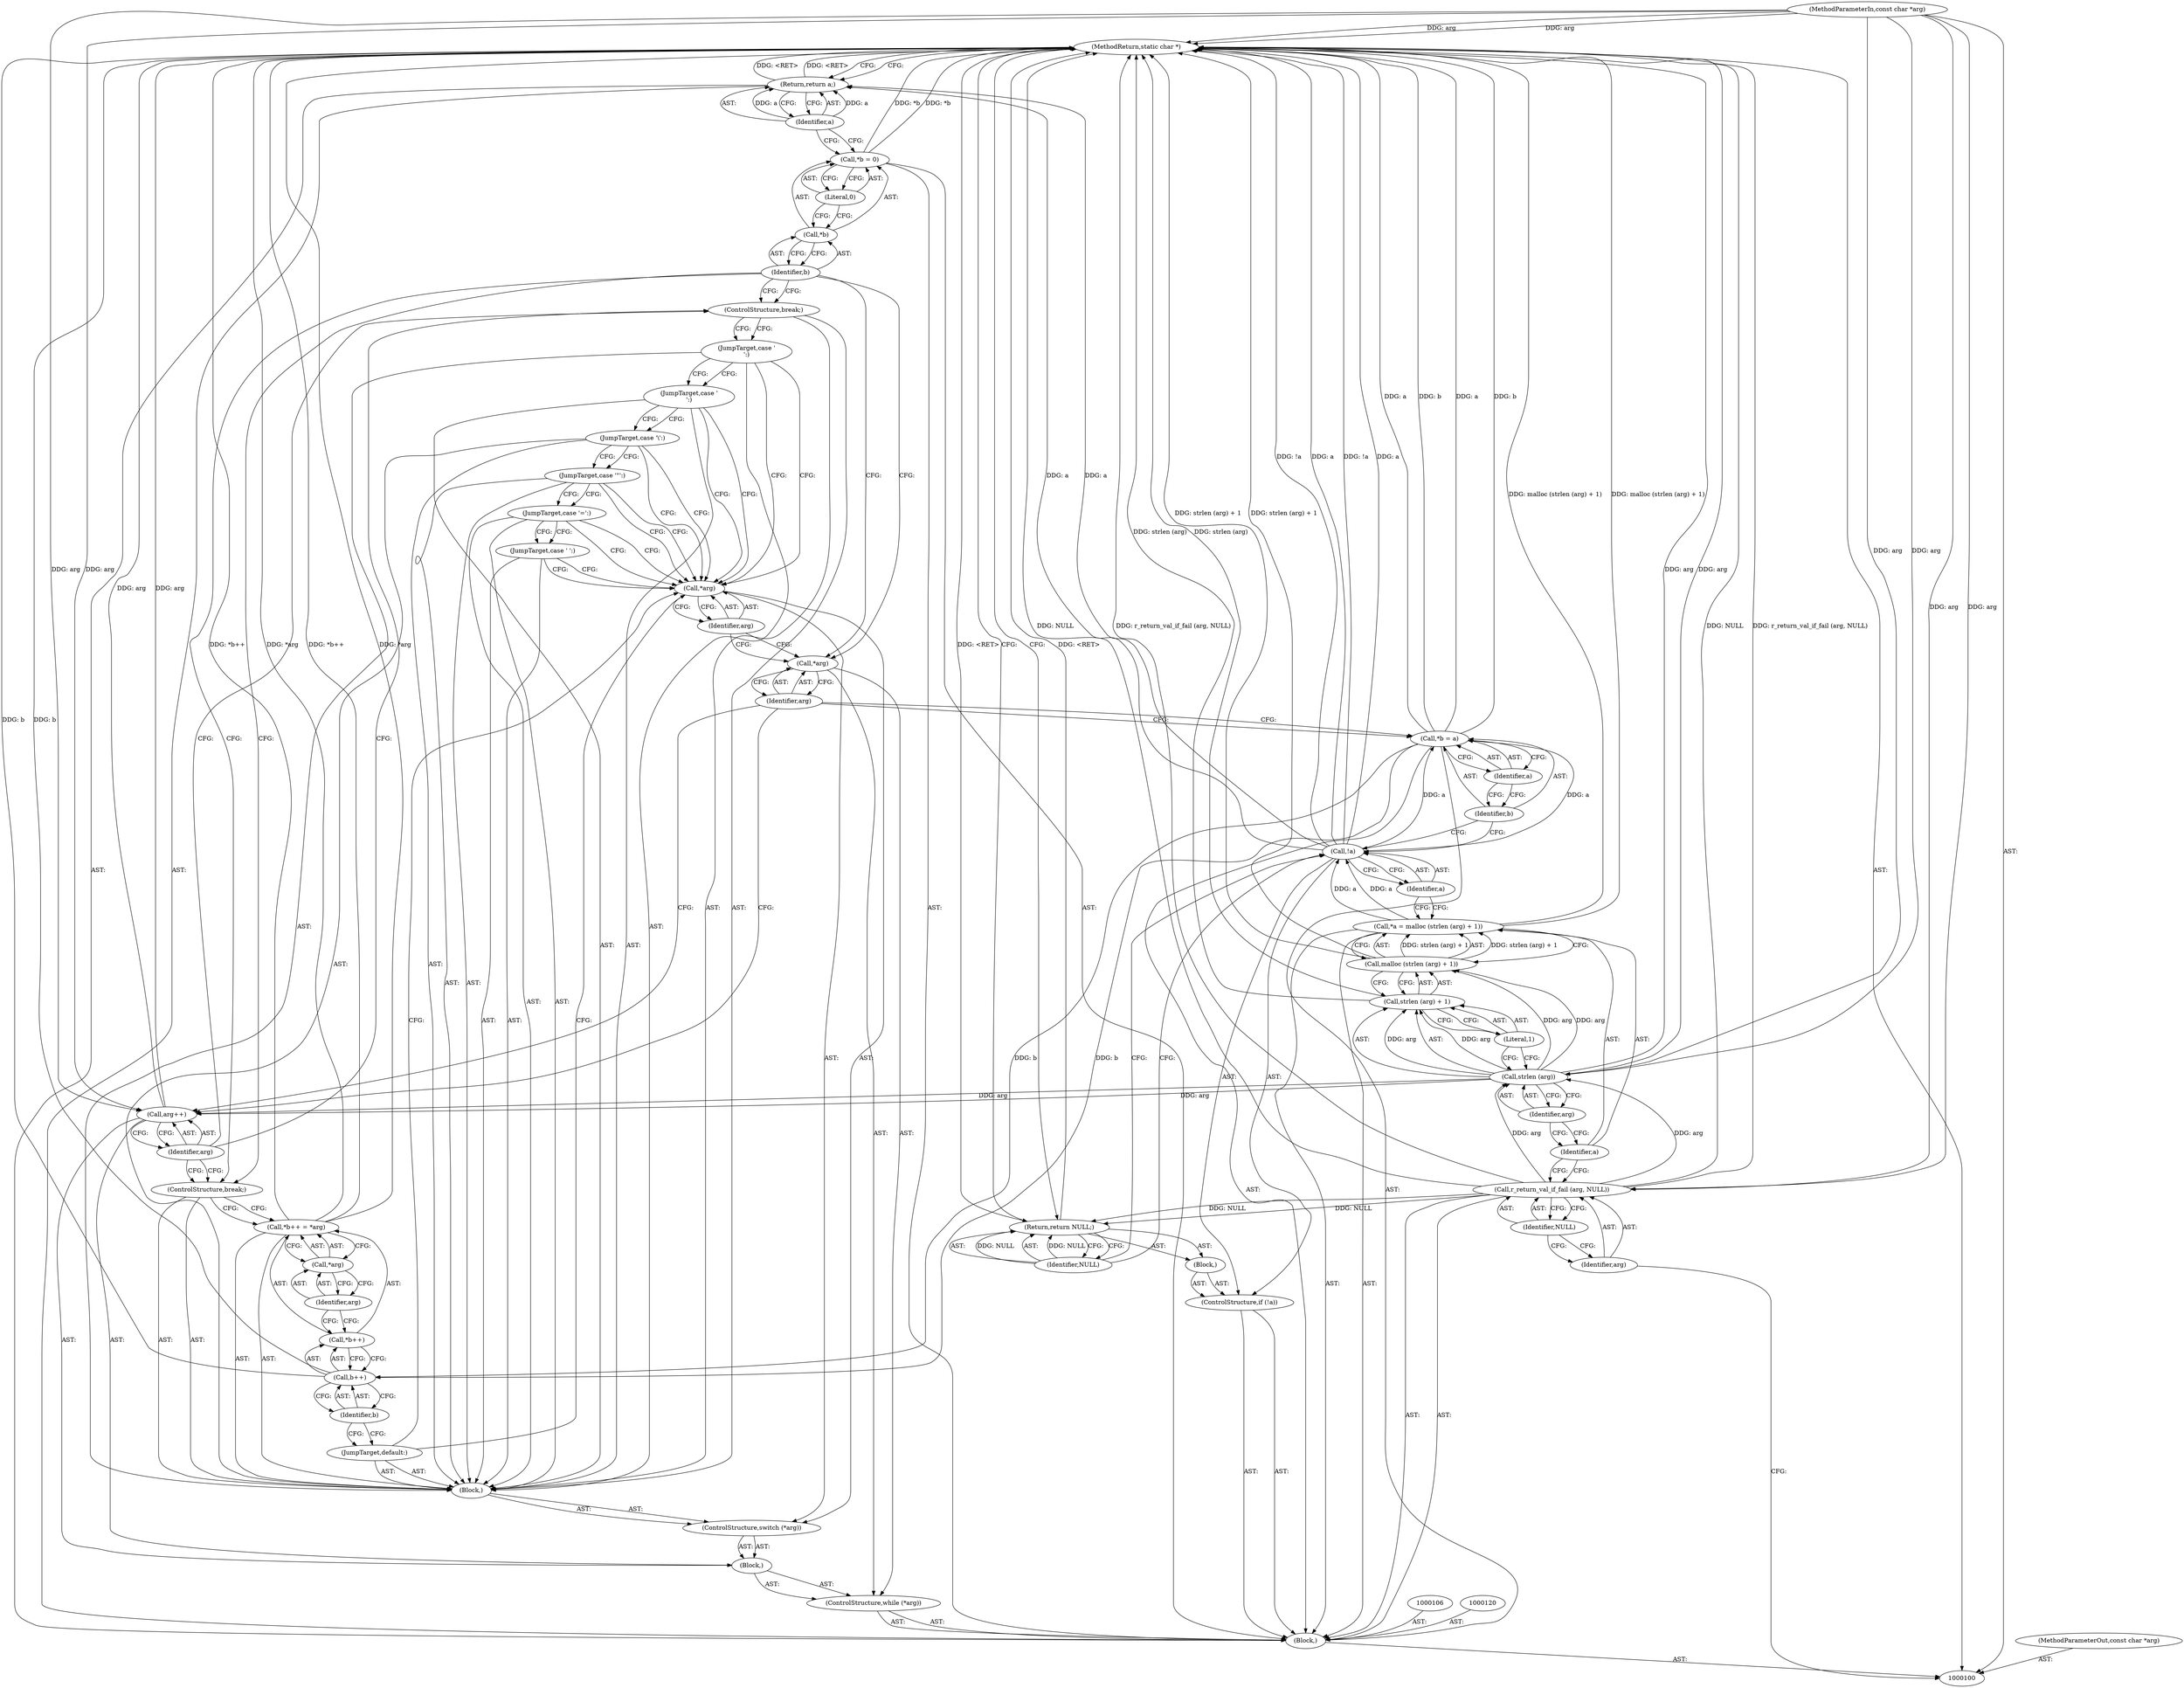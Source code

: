 digraph "0_radare2_5411543a310a470b1257fb93273cdd6e8dfcb3af" {
"1000155" [label="(MethodReturn,static char *)"];
"1000101" [label="(MethodParameterIn,const char *arg)"];
"1000198" [label="(MethodParameterOut,const char *arg)"];
"1000102" [label="(Block,)"];
"1000132" [label="(JumpTarget,case ' ':)"];
"1000133" [label="(JumpTarget,case '=':)"];
"1000134" [label="(JumpTarget,case '\"':)"];
"1000135" [label="(JumpTarget,case '\\':)"];
"1000136" [label="(JumpTarget,case '\r':)"];
"1000137" [label="(JumpTarget,case '\n':)"];
"1000138" [label="(ControlStructure,break;)"];
"1000139" [label="(JumpTarget,default:)"];
"1000144" [label="(Call,*arg)"];
"1000145" [label="(Identifier,arg)"];
"1000140" [label="(Call,*b++ = *arg)"];
"1000141" [label="(Call,*b++)"];
"1000142" [label="(Call,b++)"];
"1000143" [label="(Identifier,b)"];
"1000146" [label="(ControlStructure,break;)"];
"1000103" [label="(Call,r_return_val_if_fail (arg, NULL))"];
"1000104" [label="(Identifier,arg)"];
"1000105" [label="(Identifier,NULL)"];
"1000147" [label="(Call,arg++)"];
"1000148" [label="(Identifier,arg)"];
"1000149" [label="(Call,*b = 0)"];
"1000150" [label="(Call,*b)"];
"1000151" [label="(Identifier,b)"];
"1000152" [label="(Literal,0)"];
"1000153" [label="(Return,return a;)"];
"1000154" [label="(Identifier,a)"];
"1000109" [label="(Call,malloc (strlen (arg) + 1))"];
"1000110" [label="(Call,strlen (arg) + 1)"];
"1000111" [label="(Call,strlen (arg))"];
"1000112" [label="(Identifier,arg)"];
"1000113" [label="(Literal,1)"];
"1000107" [label="(Call,*a = malloc (strlen (arg) + 1))"];
"1000108" [label="(Identifier,a)"];
"1000114" [label="(ControlStructure,if (!a))"];
"1000115" [label="(Call,!a)"];
"1000116" [label="(Identifier,a)"];
"1000117" [label="(Block,)"];
"1000118" [label="(Return,return NULL;)"];
"1000119" [label="(Identifier,NULL)"];
"1000123" [label="(Identifier,a)"];
"1000121" [label="(Call,*b = a)"];
"1000122" [label="(Identifier,b)"];
"1000124" [label="(ControlStructure,while (*arg))"];
"1000127" [label="(Block,)"];
"1000125" [label="(Call,*arg)"];
"1000126" [label="(Identifier,arg)"];
"1000129" [label="(Call,*arg)"];
"1000130" [label="(Identifier,arg)"];
"1000131" [label="(Block,)"];
"1000128" [label="(ControlStructure,switch (*arg))"];
"1000155" -> "1000100"  [label="AST: "];
"1000155" -> "1000118"  [label="CFG: "];
"1000155" -> "1000153"  [label="CFG: "];
"1000153" -> "1000155"  [label="DDG: <RET>"];
"1000118" -> "1000155"  [label="DDG: <RET>"];
"1000103" -> "1000155"  [label="DDG: NULL"];
"1000103" -> "1000155"  [label="DDG: r_return_val_if_fail (arg, NULL)"];
"1000111" -> "1000155"  [label="DDG: arg"];
"1000149" -> "1000155"  [label="DDG: *b"];
"1000107" -> "1000155"  [label="DDG: malloc (strlen (arg) + 1)"];
"1000121" -> "1000155"  [label="DDG: a"];
"1000121" -> "1000155"  [label="DDG: b"];
"1000140" -> "1000155"  [label="DDG: *b++"];
"1000140" -> "1000155"  [label="DDG: *arg"];
"1000115" -> "1000155"  [label="DDG: !a"];
"1000115" -> "1000155"  [label="DDG: a"];
"1000147" -> "1000155"  [label="DDG: arg"];
"1000101" -> "1000155"  [label="DDG: arg"];
"1000109" -> "1000155"  [label="DDG: strlen (arg) + 1"];
"1000142" -> "1000155"  [label="DDG: b"];
"1000110" -> "1000155"  [label="DDG: strlen (arg)"];
"1000101" -> "1000100"  [label="AST: "];
"1000101" -> "1000155"  [label="DDG: arg"];
"1000101" -> "1000103"  [label="DDG: arg"];
"1000101" -> "1000111"  [label="DDG: arg"];
"1000101" -> "1000147"  [label="DDG: arg"];
"1000198" -> "1000100"  [label="AST: "];
"1000102" -> "1000100"  [label="AST: "];
"1000103" -> "1000102"  [label="AST: "];
"1000106" -> "1000102"  [label="AST: "];
"1000107" -> "1000102"  [label="AST: "];
"1000114" -> "1000102"  [label="AST: "];
"1000120" -> "1000102"  [label="AST: "];
"1000121" -> "1000102"  [label="AST: "];
"1000124" -> "1000102"  [label="AST: "];
"1000149" -> "1000102"  [label="AST: "];
"1000153" -> "1000102"  [label="AST: "];
"1000132" -> "1000131"  [label="AST: "];
"1000132" -> "1000129"  [label="CFG: "];
"1000133" -> "1000132"  [label="CFG: "];
"1000133" -> "1000131"  [label="AST: "];
"1000133" -> "1000129"  [label="CFG: "];
"1000133" -> "1000132"  [label="CFG: "];
"1000134" -> "1000133"  [label="CFG: "];
"1000134" -> "1000131"  [label="AST: "];
"1000134" -> "1000129"  [label="CFG: "];
"1000134" -> "1000133"  [label="CFG: "];
"1000135" -> "1000134"  [label="CFG: "];
"1000135" -> "1000131"  [label="AST: "];
"1000135" -> "1000129"  [label="CFG: "];
"1000135" -> "1000134"  [label="CFG: "];
"1000136" -> "1000135"  [label="CFG: "];
"1000136" -> "1000131"  [label="AST: "];
"1000136" -> "1000129"  [label="CFG: "];
"1000136" -> "1000135"  [label="CFG: "];
"1000137" -> "1000136"  [label="CFG: "];
"1000137" -> "1000131"  [label="AST: "];
"1000137" -> "1000129"  [label="CFG: "];
"1000137" -> "1000136"  [label="CFG: "];
"1000138" -> "1000137"  [label="CFG: "];
"1000138" -> "1000131"  [label="AST: "];
"1000138" -> "1000137"  [label="CFG: "];
"1000148" -> "1000138"  [label="CFG: "];
"1000151" -> "1000138"  [label="CFG: "];
"1000139" -> "1000131"  [label="AST: "];
"1000139" -> "1000129"  [label="CFG: "];
"1000143" -> "1000139"  [label="CFG: "];
"1000144" -> "1000140"  [label="AST: "];
"1000144" -> "1000145"  [label="CFG: "];
"1000145" -> "1000144"  [label="AST: "];
"1000140" -> "1000144"  [label="CFG: "];
"1000145" -> "1000144"  [label="AST: "];
"1000145" -> "1000141"  [label="CFG: "];
"1000144" -> "1000145"  [label="CFG: "];
"1000140" -> "1000131"  [label="AST: "];
"1000140" -> "1000144"  [label="CFG: "];
"1000141" -> "1000140"  [label="AST: "];
"1000144" -> "1000140"  [label="AST: "];
"1000146" -> "1000140"  [label="CFG: "];
"1000140" -> "1000155"  [label="DDG: *b++"];
"1000140" -> "1000155"  [label="DDG: *arg"];
"1000141" -> "1000140"  [label="AST: "];
"1000141" -> "1000142"  [label="CFG: "];
"1000142" -> "1000141"  [label="AST: "];
"1000145" -> "1000141"  [label="CFG: "];
"1000142" -> "1000141"  [label="AST: "];
"1000142" -> "1000143"  [label="CFG: "];
"1000143" -> "1000142"  [label="AST: "];
"1000141" -> "1000142"  [label="CFG: "];
"1000142" -> "1000155"  [label="DDG: b"];
"1000121" -> "1000142"  [label="DDG: b"];
"1000143" -> "1000142"  [label="AST: "];
"1000143" -> "1000139"  [label="CFG: "];
"1000142" -> "1000143"  [label="CFG: "];
"1000146" -> "1000131"  [label="AST: "];
"1000146" -> "1000140"  [label="CFG: "];
"1000148" -> "1000146"  [label="CFG: "];
"1000151" -> "1000146"  [label="CFG: "];
"1000103" -> "1000102"  [label="AST: "];
"1000103" -> "1000105"  [label="CFG: "];
"1000104" -> "1000103"  [label="AST: "];
"1000105" -> "1000103"  [label="AST: "];
"1000108" -> "1000103"  [label="CFG: "];
"1000103" -> "1000155"  [label="DDG: NULL"];
"1000103" -> "1000155"  [label="DDG: r_return_val_if_fail (arg, NULL)"];
"1000101" -> "1000103"  [label="DDG: arg"];
"1000103" -> "1000111"  [label="DDG: arg"];
"1000103" -> "1000118"  [label="DDG: NULL"];
"1000104" -> "1000103"  [label="AST: "];
"1000104" -> "1000100"  [label="CFG: "];
"1000105" -> "1000104"  [label="CFG: "];
"1000105" -> "1000103"  [label="AST: "];
"1000105" -> "1000104"  [label="CFG: "];
"1000103" -> "1000105"  [label="CFG: "];
"1000147" -> "1000127"  [label="AST: "];
"1000147" -> "1000148"  [label="CFG: "];
"1000148" -> "1000147"  [label="AST: "];
"1000126" -> "1000147"  [label="CFG: "];
"1000147" -> "1000155"  [label="DDG: arg"];
"1000111" -> "1000147"  [label="DDG: arg"];
"1000101" -> "1000147"  [label="DDG: arg"];
"1000148" -> "1000147"  [label="AST: "];
"1000148" -> "1000138"  [label="CFG: "];
"1000148" -> "1000146"  [label="CFG: "];
"1000147" -> "1000148"  [label="CFG: "];
"1000149" -> "1000102"  [label="AST: "];
"1000149" -> "1000152"  [label="CFG: "];
"1000150" -> "1000149"  [label="AST: "];
"1000152" -> "1000149"  [label="AST: "];
"1000154" -> "1000149"  [label="CFG: "];
"1000149" -> "1000155"  [label="DDG: *b"];
"1000150" -> "1000149"  [label="AST: "];
"1000150" -> "1000151"  [label="CFG: "];
"1000151" -> "1000150"  [label="AST: "];
"1000152" -> "1000150"  [label="CFG: "];
"1000151" -> "1000150"  [label="AST: "];
"1000151" -> "1000125"  [label="CFG: "];
"1000151" -> "1000138"  [label="CFG: "];
"1000151" -> "1000146"  [label="CFG: "];
"1000150" -> "1000151"  [label="CFG: "];
"1000152" -> "1000149"  [label="AST: "];
"1000152" -> "1000150"  [label="CFG: "];
"1000149" -> "1000152"  [label="CFG: "];
"1000153" -> "1000102"  [label="AST: "];
"1000153" -> "1000154"  [label="CFG: "];
"1000154" -> "1000153"  [label="AST: "];
"1000155" -> "1000153"  [label="CFG: "];
"1000153" -> "1000155"  [label="DDG: <RET>"];
"1000154" -> "1000153"  [label="DDG: a"];
"1000115" -> "1000153"  [label="DDG: a"];
"1000154" -> "1000153"  [label="AST: "];
"1000154" -> "1000149"  [label="CFG: "];
"1000153" -> "1000154"  [label="CFG: "];
"1000154" -> "1000153"  [label="DDG: a"];
"1000109" -> "1000107"  [label="AST: "];
"1000109" -> "1000110"  [label="CFG: "];
"1000110" -> "1000109"  [label="AST: "];
"1000107" -> "1000109"  [label="CFG: "];
"1000109" -> "1000155"  [label="DDG: strlen (arg) + 1"];
"1000109" -> "1000107"  [label="DDG: strlen (arg) + 1"];
"1000111" -> "1000109"  [label="DDG: arg"];
"1000110" -> "1000109"  [label="AST: "];
"1000110" -> "1000113"  [label="CFG: "];
"1000111" -> "1000110"  [label="AST: "];
"1000113" -> "1000110"  [label="AST: "];
"1000109" -> "1000110"  [label="CFG: "];
"1000110" -> "1000155"  [label="DDG: strlen (arg)"];
"1000111" -> "1000110"  [label="DDG: arg"];
"1000111" -> "1000110"  [label="AST: "];
"1000111" -> "1000112"  [label="CFG: "];
"1000112" -> "1000111"  [label="AST: "];
"1000113" -> "1000111"  [label="CFG: "];
"1000111" -> "1000155"  [label="DDG: arg"];
"1000111" -> "1000109"  [label="DDG: arg"];
"1000111" -> "1000110"  [label="DDG: arg"];
"1000103" -> "1000111"  [label="DDG: arg"];
"1000101" -> "1000111"  [label="DDG: arg"];
"1000111" -> "1000147"  [label="DDG: arg"];
"1000112" -> "1000111"  [label="AST: "];
"1000112" -> "1000108"  [label="CFG: "];
"1000111" -> "1000112"  [label="CFG: "];
"1000113" -> "1000110"  [label="AST: "];
"1000113" -> "1000111"  [label="CFG: "];
"1000110" -> "1000113"  [label="CFG: "];
"1000107" -> "1000102"  [label="AST: "];
"1000107" -> "1000109"  [label="CFG: "];
"1000108" -> "1000107"  [label="AST: "];
"1000109" -> "1000107"  [label="AST: "];
"1000116" -> "1000107"  [label="CFG: "];
"1000107" -> "1000155"  [label="DDG: malloc (strlen (arg) + 1)"];
"1000109" -> "1000107"  [label="DDG: strlen (arg) + 1"];
"1000107" -> "1000115"  [label="DDG: a"];
"1000108" -> "1000107"  [label="AST: "];
"1000108" -> "1000103"  [label="CFG: "];
"1000112" -> "1000108"  [label="CFG: "];
"1000114" -> "1000102"  [label="AST: "];
"1000115" -> "1000114"  [label="AST: "];
"1000117" -> "1000114"  [label="AST: "];
"1000115" -> "1000114"  [label="AST: "];
"1000115" -> "1000116"  [label="CFG: "];
"1000116" -> "1000115"  [label="AST: "];
"1000119" -> "1000115"  [label="CFG: "];
"1000122" -> "1000115"  [label="CFG: "];
"1000115" -> "1000155"  [label="DDG: !a"];
"1000115" -> "1000155"  [label="DDG: a"];
"1000107" -> "1000115"  [label="DDG: a"];
"1000115" -> "1000121"  [label="DDG: a"];
"1000115" -> "1000153"  [label="DDG: a"];
"1000116" -> "1000115"  [label="AST: "];
"1000116" -> "1000107"  [label="CFG: "];
"1000115" -> "1000116"  [label="CFG: "];
"1000117" -> "1000114"  [label="AST: "];
"1000118" -> "1000117"  [label="AST: "];
"1000118" -> "1000117"  [label="AST: "];
"1000118" -> "1000119"  [label="CFG: "];
"1000119" -> "1000118"  [label="AST: "];
"1000155" -> "1000118"  [label="CFG: "];
"1000118" -> "1000155"  [label="DDG: <RET>"];
"1000119" -> "1000118"  [label="DDG: NULL"];
"1000103" -> "1000118"  [label="DDG: NULL"];
"1000119" -> "1000118"  [label="AST: "];
"1000119" -> "1000115"  [label="CFG: "];
"1000118" -> "1000119"  [label="CFG: "];
"1000119" -> "1000118"  [label="DDG: NULL"];
"1000123" -> "1000121"  [label="AST: "];
"1000123" -> "1000122"  [label="CFG: "];
"1000121" -> "1000123"  [label="CFG: "];
"1000121" -> "1000102"  [label="AST: "];
"1000121" -> "1000123"  [label="CFG: "];
"1000122" -> "1000121"  [label="AST: "];
"1000123" -> "1000121"  [label="AST: "];
"1000126" -> "1000121"  [label="CFG: "];
"1000121" -> "1000155"  [label="DDG: a"];
"1000121" -> "1000155"  [label="DDG: b"];
"1000115" -> "1000121"  [label="DDG: a"];
"1000121" -> "1000142"  [label="DDG: b"];
"1000122" -> "1000121"  [label="AST: "];
"1000122" -> "1000115"  [label="CFG: "];
"1000123" -> "1000122"  [label="CFG: "];
"1000124" -> "1000102"  [label="AST: "];
"1000125" -> "1000124"  [label="AST: "];
"1000127" -> "1000124"  [label="AST: "];
"1000127" -> "1000124"  [label="AST: "];
"1000128" -> "1000127"  [label="AST: "];
"1000147" -> "1000127"  [label="AST: "];
"1000125" -> "1000124"  [label="AST: "];
"1000125" -> "1000126"  [label="CFG: "];
"1000126" -> "1000125"  [label="AST: "];
"1000130" -> "1000125"  [label="CFG: "];
"1000151" -> "1000125"  [label="CFG: "];
"1000126" -> "1000125"  [label="AST: "];
"1000126" -> "1000147"  [label="CFG: "];
"1000126" -> "1000121"  [label="CFG: "];
"1000125" -> "1000126"  [label="CFG: "];
"1000129" -> "1000128"  [label="AST: "];
"1000129" -> "1000130"  [label="CFG: "];
"1000130" -> "1000129"  [label="AST: "];
"1000132" -> "1000129"  [label="CFG: "];
"1000133" -> "1000129"  [label="CFG: "];
"1000134" -> "1000129"  [label="CFG: "];
"1000135" -> "1000129"  [label="CFG: "];
"1000136" -> "1000129"  [label="CFG: "];
"1000137" -> "1000129"  [label="CFG: "];
"1000139" -> "1000129"  [label="CFG: "];
"1000130" -> "1000129"  [label="AST: "];
"1000130" -> "1000125"  [label="CFG: "];
"1000129" -> "1000130"  [label="CFG: "];
"1000131" -> "1000128"  [label="AST: "];
"1000132" -> "1000131"  [label="AST: "];
"1000133" -> "1000131"  [label="AST: "];
"1000134" -> "1000131"  [label="AST: "];
"1000135" -> "1000131"  [label="AST: "];
"1000136" -> "1000131"  [label="AST: "];
"1000137" -> "1000131"  [label="AST: "];
"1000138" -> "1000131"  [label="AST: "];
"1000139" -> "1000131"  [label="AST: "];
"1000140" -> "1000131"  [label="AST: "];
"1000146" -> "1000131"  [label="AST: "];
"1000128" -> "1000127"  [label="AST: "];
"1000129" -> "1000128"  [label="AST: "];
"1000131" -> "1000128"  [label="AST: "];
}
